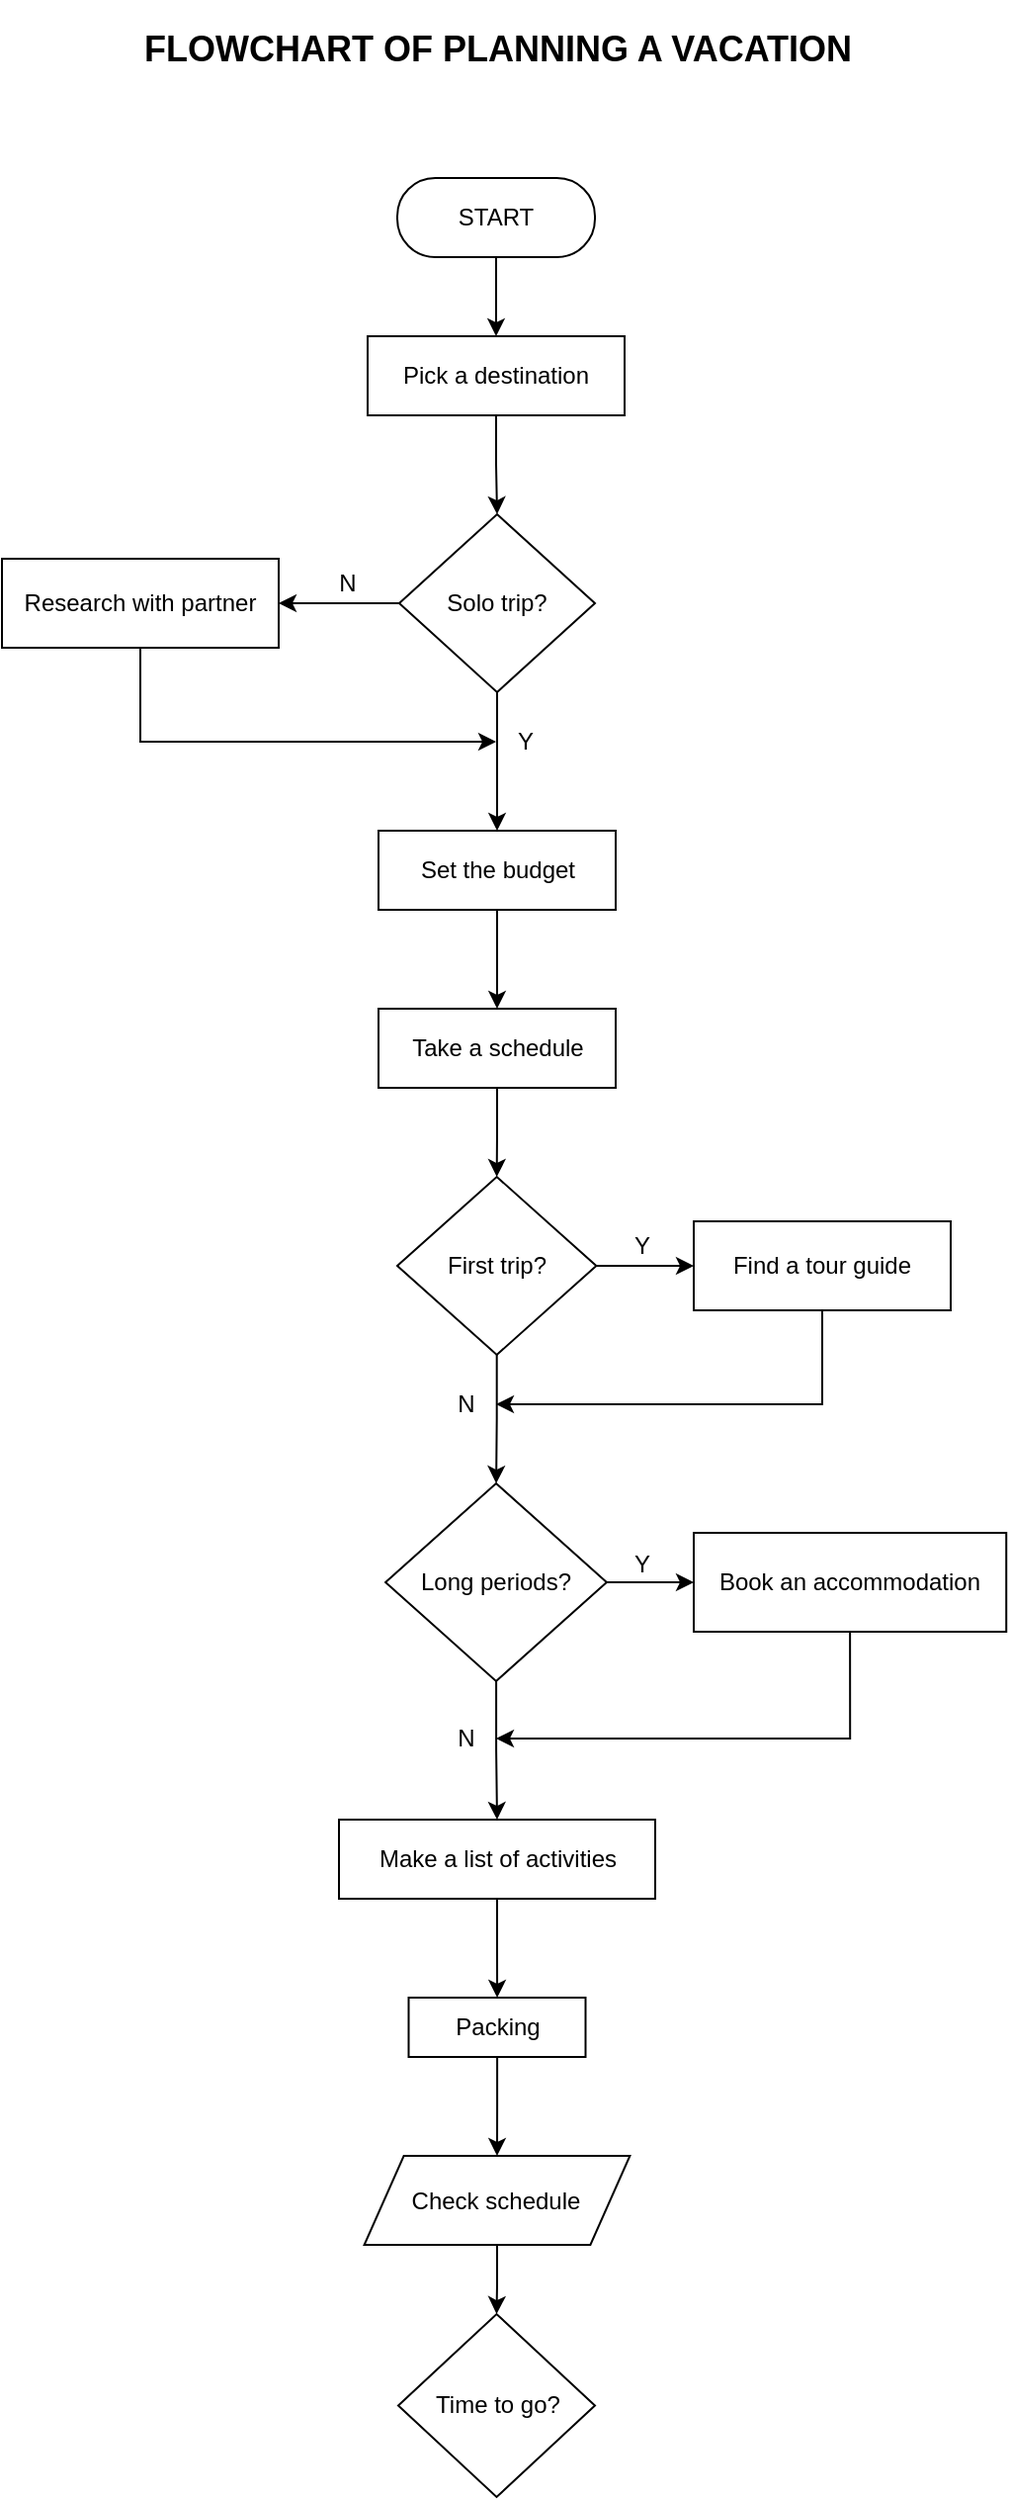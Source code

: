 <mxfile version="16.6.5" type="github">
  <diagram id="NXMb4UbkqZvhrgSBocj7" name="Page-1">
    <mxGraphModel dx="1068" dy="452" grid="1" gridSize="10" guides="1" tooltips="1" connect="1" arrows="1" fold="1" page="1" pageScale="1" pageWidth="850" pageHeight="1100" math="0" shadow="0">
      <root>
        <mxCell id="0" />
        <mxCell id="1" parent="0" />
        <mxCell id="6wEugHSOvST1pV5y9l6q-3" value="" style="edgeStyle=orthogonalEdgeStyle;rounded=0;orthogonalLoop=1;jettySize=auto;html=1;" parent="1" source="6wEugHSOvST1pV5y9l6q-1" target="6wEugHSOvST1pV5y9l6q-2" edge="1">
          <mxGeometry relative="1" as="geometry" />
        </mxCell>
        <mxCell id="6wEugHSOvST1pV5y9l6q-1" value="START" style="rounded=1;whiteSpace=wrap;html=1;arcSize=48;" parent="1" vertex="1">
          <mxGeometry x="230" y="120" width="100" height="40" as="geometry" />
        </mxCell>
        <mxCell id="6wEugHSOvST1pV5y9l6q-5" value="" style="edgeStyle=orthogonalEdgeStyle;rounded=0;orthogonalLoop=1;jettySize=auto;html=1;" parent="1" source="6wEugHSOvST1pV5y9l6q-2" target="6wEugHSOvST1pV5y9l6q-4" edge="1">
          <mxGeometry relative="1" as="geometry" />
        </mxCell>
        <mxCell id="6wEugHSOvST1pV5y9l6q-2" value="Pick a destination" style="rounded=1;whiteSpace=wrap;html=1;arcSize=0;" parent="1" vertex="1">
          <mxGeometry x="215" y="200" width="130" height="40" as="geometry" />
        </mxCell>
        <mxCell id="6wEugHSOvST1pV5y9l6q-7" value="" style="edgeStyle=orthogonalEdgeStyle;rounded=0;orthogonalLoop=1;jettySize=auto;html=1;" parent="1" source="6wEugHSOvST1pV5y9l6q-4" target="6wEugHSOvST1pV5y9l6q-6" edge="1">
          <mxGeometry relative="1" as="geometry" />
        </mxCell>
        <mxCell id="i72QKfD3W4Oeev8yxdJz-2" value="" style="edgeStyle=orthogonalEdgeStyle;rounded=0;orthogonalLoop=1;jettySize=auto;html=1;" edge="1" parent="1" source="6wEugHSOvST1pV5y9l6q-4" target="i72QKfD3W4Oeev8yxdJz-1">
          <mxGeometry relative="1" as="geometry" />
        </mxCell>
        <mxCell id="6wEugHSOvST1pV5y9l6q-4" value="Solo trip?" style="rhombus;whiteSpace=wrap;html=1;rounded=1;arcSize=0;" parent="1" vertex="1">
          <mxGeometry x="231" y="290" width="99" height="90" as="geometry" />
        </mxCell>
        <mxCell id="i72QKfD3W4Oeev8yxdJz-13" style="edgeStyle=orthogonalEdgeStyle;rounded=0;orthogonalLoop=1;jettySize=auto;html=1;exitX=0.5;exitY=1;exitDx=0;exitDy=0;entryX=0;entryY=0.5;entryDx=0;entryDy=0;" edge="1" parent="1" source="6wEugHSOvST1pV5y9l6q-6" target="i72QKfD3W4Oeev8yxdJz-5">
          <mxGeometry relative="1" as="geometry" />
        </mxCell>
        <mxCell id="6wEugHSOvST1pV5y9l6q-6" value="Research with partner" style="whiteSpace=wrap;html=1;rounded=1;arcSize=0;" parent="1" vertex="1">
          <mxGeometry x="30" y="312.5" width="140" height="45" as="geometry" />
        </mxCell>
        <mxCell id="i72QKfD3W4Oeev8yxdJz-8" value="" style="edgeStyle=orthogonalEdgeStyle;rounded=0;orthogonalLoop=1;jettySize=auto;html=1;" edge="1" parent="1" source="i72QKfD3W4Oeev8yxdJz-1" target="i72QKfD3W4Oeev8yxdJz-7">
          <mxGeometry relative="1" as="geometry" />
        </mxCell>
        <mxCell id="i72QKfD3W4Oeev8yxdJz-1" value="Set the budget" style="whiteSpace=wrap;html=1;rounded=1;arcSize=0;" vertex="1" parent="1">
          <mxGeometry x="220.5" y="450" width="120" height="40" as="geometry" />
        </mxCell>
        <mxCell id="i72QKfD3W4Oeev8yxdJz-3" value="N" style="text;html=1;strokeColor=none;fillColor=none;align=center;verticalAlign=middle;whiteSpace=wrap;rounded=0;" vertex="1" parent="1">
          <mxGeometry x="190" y="310" width="30" height="30" as="geometry" />
        </mxCell>
        <mxCell id="i72QKfD3W4Oeev8yxdJz-5" value="Y" style="text;html=1;strokeColor=none;fillColor=none;align=center;verticalAlign=middle;whiteSpace=wrap;rounded=0;" vertex="1" parent="1">
          <mxGeometry x="280" y="390" width="30" height="30" as="geometry" />
        </mxCell>
        <mxCell id="i72QKfD3W4Oeev8yxdJz-10" value="" style="edgeStyle=orthogonalEdgeStyle;rounded=0;orthogonalLoop=1;jettySize=auto;html=1;" edge="1" parent="1" source="i72QKfD3W4Oeev8yxdJz-7" target="i72QKfD3W4Oeev8yxdJz-9">
          <mxGeometry relative="1" as="geometry" />
        </mxCell>
        <mxCell id="i72QKfD3W4Oeev8yxdJz-7" value="Take a schedule" style="whiteSpace=wrap;html=1;rounded=1;arcSize=0;" vertex="1" parent="1">
          <mxGeometry x="220.5" y="540" width="120" height="40" as="geometry" />
        </mxCell>
        <mxCell id="i72QKfD3W4Oeev8yxdJz-15" value="" style="edgeStyle=orthogonalEdgeStyle;rounded=0;orthogonalLoop=1;jettySize=auto;html=1;" edge="1" parent="1" source="i72QKfD3W4Oeev8yxdJz-9" target="i72QKfD3W4Oeev8yxdJz-14">
          <mxGeometry relative="1" as="geometry" />
        </mxCell>
        <mxCell id="i72QKfD3W4Oeev8yxdJz-18" value="" style="edgeStyle=orthogonalEdgeStyle;rounded=0;orthogonalLoop=1;jettySize=auto;html=1;" edge="1" parent="1" source="i72QKfD3W4Oeev8yxdJz-9" target="i72QKfD3W4Oeev8yxdJz-17">
          <mxGeometry relative="1" as="geometry" />
        </mxCell>
        <mxCell id="i72QKfD3W4Oeev8yxdJz-9" value="First trip?" style="rhombus;whiteSpace=wrap;html=1;rounded=1;arcSize=0;" vertex="1" parent="1">
          <mxGeometry x="230" y="625" width="100.69" height="90" as="geometry" />
        </mxCell>
        <mxCell id="i72QKfD3W4Oeev8yxdJz-20" style="edgeStyle=orthogonalEdgeStyle;rounded=0;orthogonalLoop=1;jettySize=auto;html=1;exitX=0.5;exitY=1;exitDx=0;exitDy=0;entryX=1;entryY=0.5;entryDx=0;entryDy=0;" edge="1" parent="1" source="i72QKfD3W4Oeev8yxdJz-14" target="i72QKfD3W4Oeev8yxdJz-19">
          <mxGeometry relative="1" as="geometry" />
        </mxCell>
        <mxCell id="i72QKfD3W4Oeev8yxdJz-14" value="Find a tour guide" style="whiteSpace=wrap;html=1;rounded=1;arcSize=0;" vertex="1" parent="1">
          <mxGeometry x="380" y="647.5" width="130" height="45" as="geometry" />
        </mxCell>
        <mxCell id="i72QKfD3W4Oeev8yxdJz-16" value="Y" style="text;html=1;strokeColor=none;fillColor=none;align=center;verticalAlign=middle;whiteSpace=wrap;rounded=0;" vertex="1" parent="1">
          <mxGeometry x="339" y="645" width="30" height="30" as="geometry" />
        </mxCell>
        <mxCell id="i72QKfD3W4Oeev8yxdJz-22" value="" style="edgeStyle=orthogonalEdgeStyle;rounded=0;orthogonalLoop=1;jettySize=auto;html=1;" edge="1" parent="1" source="i72QKfD3W4Oeev8yxdJz-17" target="i72QKfD3W4Oeev8yxdJz-21">
          <mxGeometry relative="1" as="geometry" />
        </mxCell>
        <mxCell id="i72QKfD3W4Oeev8yxdJz-27" value="" style="edgeStyle=orthogonalEdgeStyle;rounded=0;orthogonalLoop=1;jettySize=auto;html=1;fontSize=18;" edge="1" parent="1" source="i72QKfD3W4Oeev8yxdJz-17" target="i72QKfD3W4Oeev8yxdJz-26">
          <mxGeometry relative="1" as="geometry" />
        </mxCell>
        <mxCell id="i72QKfD3W4Oeev8yxdJz-17" value="Long periods?" style="rhombus;whiteSpace=wrap;html=1;rounded=1;arcSize=0;" vertex="1" parent="1">
          <mxGeometry x="224.06" y="780" width="111.88" height="100" as="geometry" />
        </mxCell>
        <mxCell id="i72QKfD3W4Oeev8yxdJz-19" value="N" style="text;html=1;strokeColor=none;fillColor=none;align=center;verticalAlign=middle;whiteSpace=wrap;rounded=0;" vertex="1" parent="1">
          <mxGeometry x="250" y="725" width="30" height="30" as="geometry" />
        </mxCell>
        <mxCell id="i72QKfD3W4Oeev8yxdJz-29" style="edgeStyle=orthogonalEdgeStyle;rounded=0;orthogonalLoop=1;jettySize=auto;html=1;exitX=0.5;exitY=1;exitDx=0;exitDy=0;entryX=1;entryY=0.5;entryDx=0;entryDy=0;fontSize=18;" edge="1" parent="1" source="i72QKfD3W4Oeev8yxdJz-21" target="i72QKfD3W4Oeev8yxdJz-28">
          <mxGeometry relative="1" as="geometry" />
        </mxCell>
        <mxCell id="i72QKfD3W4Oeev8yxdJz-21" value="Book an accommodation" style="whiteSpace=wrap;html=1;rounded=1;arcSize=0;" vertex="1" parent="1">
          <mxGeometry x="380" y="805" width="158.12" height="50" as="geometry" />
        </mxCell>
        <mxCell id="i72QKfD3W4Oeev8yxdJz-23" value="Y" style="text;html=1;strokeColor=none;fillColor=none;align=center;verticalAlign=middle;whiteSpace=wrap;rounded=0;" vertex="1" parent="1">
          <mxGeometry x="339" y="806" width="30" height="30" as="geometry" />
        </mxCell>
        <mxCell id="i72QKfD3W4Oeev8yxdJz-25" value="&lt;font style=&quot;font-size: 18px&quot;&gt;&lt;b&gt;FLOWCHART OF PLANNING A VACATION&lt;/b&gt;&lt;/font&gt;" style="text;html=1;strokeColor=none;fillColor=none;align=center;verticalAlign=middle;whiteSpace=wrap;rounded=0;" vertex="1" parent="1">
          <mxGeometry x="30.5" y="30" width="500" height="50" as="geometry" />
        </mxCell>
        <mxCell id="i72QKfD3W4Oeev8yxdJz-31" value="" style="edgeStyle=orthogonalEdgeStyle;rounded=0;orthogonalLoop=1;jettySize=auto;html=1;fontSize=18;" edge="1" parent="1" source="i72QKfD3W4Oeev8yxdJz-26" target="i72QKfD3W4Oeev8yxdJz-30">
          <mxGeometry relative="1" as="geometry" />
        </mxCell>
        <mxCell id="i72QKfD3W4Oeev8yxdJz-26" value="Make a list of activities" style="whiteSpace=wrap;html=1;rounded=1;arcSize=0;" vertex="1" parent="1">
          <mxGeometry x="200.5" y="950" width="160" height="40" as="geometry" />
        </mxCell>
        <mxCell id="i72QKfD3W4Oeev8yxdJz-28" value="N" style="text;html=1;strokeColor=none;fillColor=none;align=center;verticalAlign=middle;whiteSpace=wrap;rounded=0;" vertex="1" parent="1">
          <mxGeometry x="250" y="894" width="30" height="30" as="geometry" />
        </mxCell>
        <mxCell id="i72QKfD3W4Oeev8yxdJz-34" value="" style="edgeStyle=orthogonalEdgeStyle;rounded=0;orthogonalLoop=1;jettySize=auto;html=1;fontSize=18;" edge="1" parent="1" source="i72QKfD3W4Oeev8yxdJz-30" target="i72QKfD3W4Oeev8yxdJz-33">
          <mxGeometry relative="1" as="geometry" />
        </mxCell>
        <mxCell id="i72QKfD3W4Oeev8yxdJz-30" value="Packing" style="whiteSpace=wrap;html=1;rounded=1;arcSize=0;" vertex="1" parent="1">
          <mxGeometry x="235.75" y="1040" width="89.5" height="30" as="geometry" />
        </mxCell>
        <mxCell id="i72QKfD3W4Oeev8yxdJz-36" value="" style="edgeStyle=orthogonalEdgeStyle;rounded=0;orthogonalLoop=1;jettySize=auto;html=1;fontSize=18;" edge="1" parent="1" source="i72QKfD3W4Oeev8yxdJz-33" target="i72QKfD3W4Oeev8yxdJz-35">
          <mxGeometry relative="1" as="geometry" />
        </mxCell>
        <mxCell id="i72QKfD3W4Oeev8yxdJz-33" value="Check schedule" style="shape=parallelogram;perimeter=parallelogramPerimeter;whiteSpace=wrap;html=1;fixedSize=1;rounded=1;arcSize=0;" vertex="1" parent="1">
          <mxGeometry x="213.3" y="1120" width="134.4" height="45" as="geometry" />
        </mxCell>
        <mxCell id="i72QKfD3W4Oeev8yxdJz-35" value="Time to go?" style="rhombus;whiteSpace=wrap;html=1;rounded=1;arcSize=0;" vertex="1" parent="1">
          <mxGeometry x="230.5" y="1200" width="99.5" height="92.5" as="geometry" />
        </mxCell>
      </root>
    </mxGraphModel>
  </diagram>
</mxfile>
